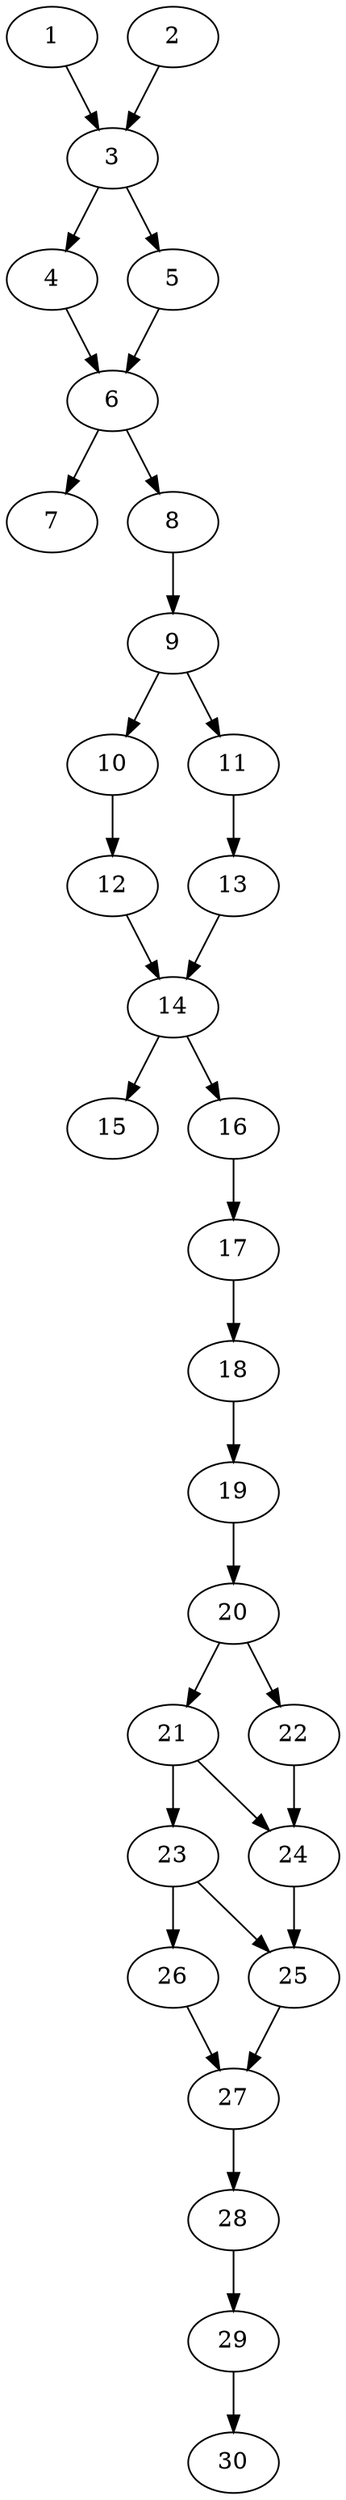 // DAG automatically generated by daggen at Thu Oct  3 14:04:19 2019
// ./daggen --dot -n 30 --ccr 0.4 --fat 0.3 --regular 0.9 --density 0.7 --mindata 5242880 --maxdata 52428800 
digraph G {
  1 [size="33367040", alpha="0.01", expect_size="13346816"] 
  1 -> 3 [size ="13346816"]
  2 [size="113776640", alpha="0.15", expect_size="45510656"] 
  2 -> 3 [size ="45510656"]
  3 [size="123829760", alpha="0.03", expect_size="49531904"] 
  3 -> 4 [size ="49531904"]
  3 -> 5 [size ="49531904"]
  4 [size="42577920", alpha="0.08", expect_size="17031168"] 
  4 -> 6 [size ="17031168"]
  5 [size="25561600", alpha="0.00", expect_size="10224640"] 
  5 -> 6 [size ="10224640"]
  6 [size="56012800", alpha="0.14", expect_size="22405120"] 
  6 -> 7 [size ="22405120"]
  6 -> 8 [size ="22405120"]
  7 [size="86187520", alpha="0.00", expect_size="34475008"] 
  8 [size="107870720", alpha="0.09", expect_size="43148288"] 
  8 -> 9 [size ="43148288"]
  9 [size="59143680", alpha="0.03", expect_size="23657472"] 
  9 -> 10 [size ="23657472"]
  9 -> 11 [size ="23657472"]
  10 [size="77893120", alpha="0.09", expect_size="31157248"] 
  10 -> 12 [size ="31157248"]
  11 [size="123673600", alpha="0.14", expect_size="49469440"] 
  11 -> 13 [size ="49469440"]
  12 [size="129244160", alpha="0.13", expect_size="51697664"] 
  12 -> 14 [size ="51697664"]
  13 [size="99328000", alpha="0.11", expect_size="39731200"] 
  13 -> 14 [size ="39731200"]
  14 [size="114268160", alpha="0.09", expect_size="45707264"] 
  14 -> 15 [size ="45707264"]
  14 -> 16 [size ="45707264"]
  15 [size="43371520", alpha="0.09", expect_size="17348608"] 
  16 [size="46228480", alpha="0.08", expect_size="18491392"] 
  16 -> 17 [size ="18491392"]
  17 [size="127964160", alpha="0.18", expect_size="51185664"] 
  17 -> 18 [size ="51185664"]
  18 [size="128583680", alpha="0.08", expect_size="51433472"] 
  18 -> 19 [size ="51433472"]
  19 [size="62704640", alpha="0.18", expect_size="25081856"] 
  19 -> 20 [size ="25081856"]
  20 [size="78087680", alpha="0.15", expect_size="31235072"] 
  20 -> 21 [size ="31235072"]
  20 -> 22 [size ="31235072"]
  21 [size="130723840", alpha="0.14", expect_size="52289536"] 
  21 -> 23 [size ="52289536"]
  21 -> 24 [size ="52289536"]
  22 [size="93263360", alpha="0.11", expect_size="37305344"] 
  22 -> 24 [size ="37305344"]
  23 [size="50700800", alpha="0.07", expect_size="20280320"] 
  23 -> 25 [size ="20280320"]
  23 -> 26 [size ="20280320"]
  24 [size="114332160", alpha="0.07", expect_size="45732864"] 
  24 -> 25 [size ="45732864"]
  25 [size="46658560", alpha="0.10", expect_size="18663424"] 
  25 -> 27 [size ="18663424"]
  26 [size="98885120", alpha="0.20", expect_size="39554048"] 
  26 -> 27 [size ="39554048"]
  27 [size="29227520", alpha="0.02", expect_size="11691008"] 
  27 -> 28 [size ="11691008"]
  28 [size="18567680", alpha="0.00", expect_size="7427072"] 
  28 -> 29 [size ="7427072"]
  29 [size="68303360", alpha="0.07", expect_size="27321344"] 
  29 -> 30 [size ="27321344"]
  30 [size="58332160", alpha="0.04", expect_size="23332864"] 
}
